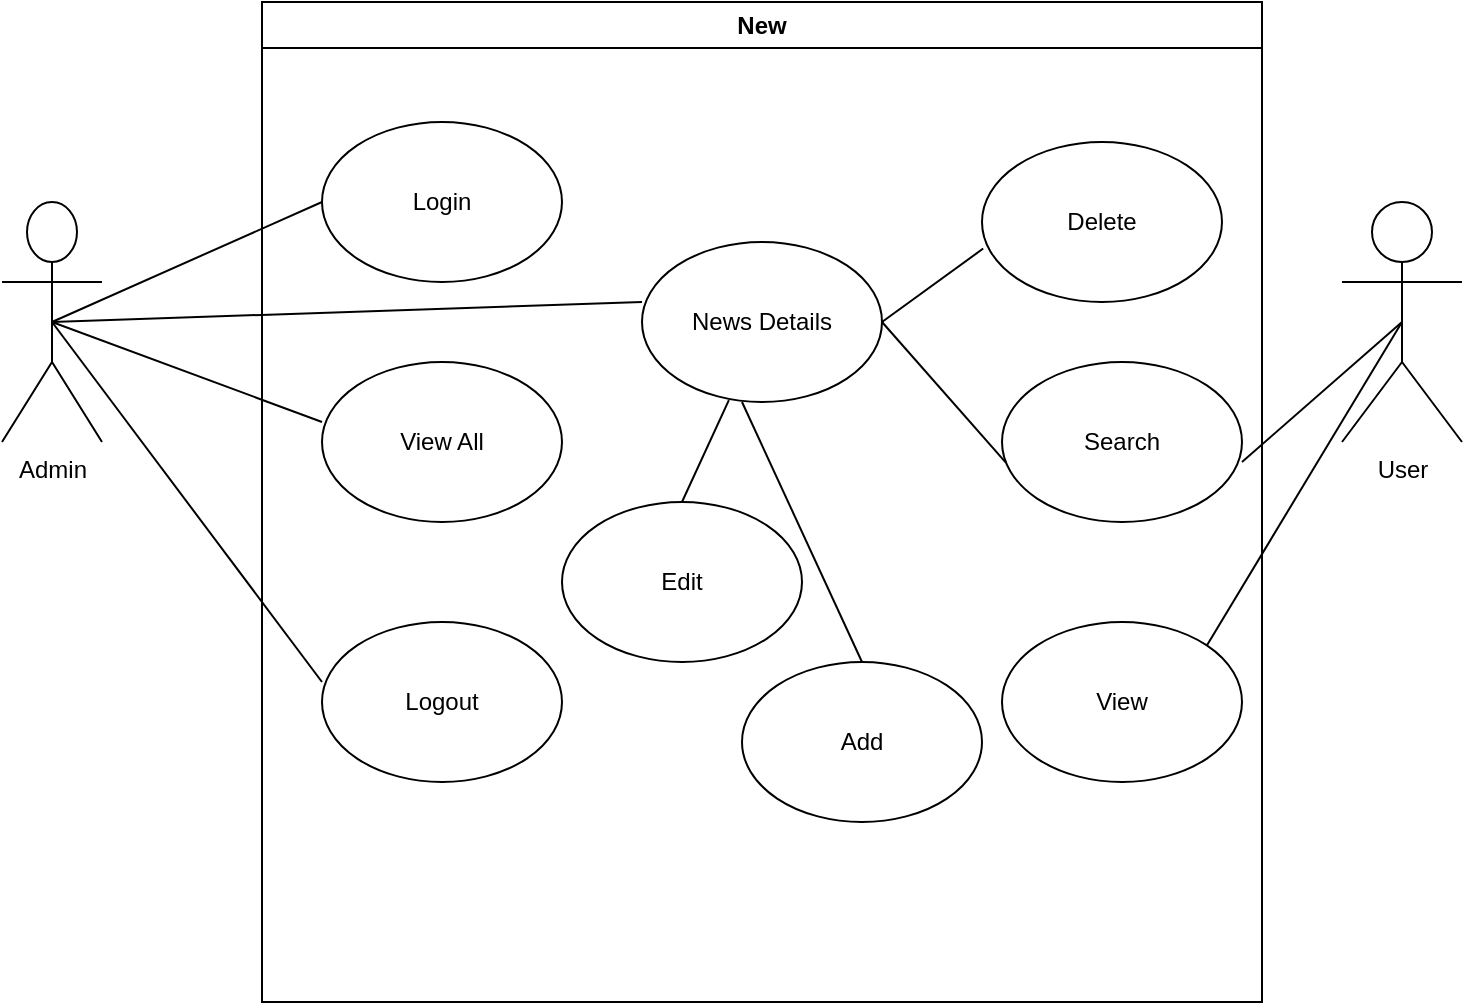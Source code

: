 <mxfile version="21.2.1" type="github">
  <diagram name="Page-1" id="QrZ86uqFvogOm9OgrUtp">
    <mxGraphModel dx="1363" dy="781" grid="1" gridSize="10" guides="1" tooltips="1" connect="1" arrows="1" fold="1" page="1" pageScale="1" pageWidth="850" pageHeight="1100" math="0" shadow="0">
      <root>
        <mxCell id="0" />
        <mxCell id="1" parent="0" />
        <mxCell id="qa3WQoGTM0_-Kdeid-wZ-1" value="New" style="swimlane;whiteSpace=wrap;html=1;" vertex="1" parent="1">
          <mxGeometry x="200" y="100" width="500" height="500" as="geometry" />
        </mxCell>
        <mxCell id="qa3WQoGTM0_-Kdeid-wZ-6" value="Login" style="ellipse;whiteSpace=wrap;html=1;" vertex="1" parent="qa3WQoGTM0_-Kdeid-wZ-1">
          <mxGeometry x="30" y="60" width="120" height="80" as="geometry" />
        </mxCell>
        <mxCell id="qa3WQoGTM0_-Kdeid-wZ-7" value="View All" style="ellipse;whiteSpace=wrap;html=1;" vertex="1" parent="qa3WQoGTM0_-Kdeid-wZ-1">
          <mxGeometry x="30" y="180" width="120" height="80" as="geometry" />
        </mxCell>
        <mxCell id="qa3WQoGTM0_-Kdeid-wZ-8" value="Logout" style="ellipse;whiteSpace=wrap;html=1;" vertex="1" parent="qa3WQoGTM0_-Kdeid-wZ-1">
          <mxGeometry x="30" y="310" width="120" height="80" as="geometry" />
        </mxCell>
        <mxCell id="qa3WQoGTM0_-Kdeid-wZ-9" value="View" style="ellipse;whiteSpace=wrap;html=1;" vertex="1" parent="qa3WQoGTM0_-Kdeid-wZ-1">
          <mxGeometry x="370" y="310" width="120" height="80" as="geometry" />
        </mxCell>
        <mxCell id="qa3WQoGTM0_-Kdeid-wZ-10" value="Search" style="ellipse;whiteSpace=wrap;html=1;" vertex="1" parent="qa3WQoGTM0_-Kdeid-wZ-1">
          <mxGeometry x="370" y="180" width="120" height="80" as="geometry" />
        </mxCell>
        <mxCell id="qa3WQoGTM0_-Kdeid-wZ-11" value="Delete" style="ellipse;whiteSpace=wrap;html=1;" vertex="1" parent="qa3WQoGTM0_-Kdeid-wZ-1">
          <mxGeometry x="360" y="70" width="120" height="80" as="geometry" />
        </mxCell>
        <mxCell id="qa3WQoGTM0_-Kdeid-wZ-12" value="Add" style="ellipse;whiteSpace=wrap;html=1;" vertex="1" parent="qa3WQoGTM0_-Kdeid-wZ-1">
          <mxGeometry x="240" y="330" width="120" height="80" as="geometry" />
        </mxCell>
        <mxCell id="qa3WQoGTM0_-Kdeid-wZ-14" value="News Details" style="ellipse;whiteSpace=wrap;html=1;" vertex="1" parent="qa3WQoGTM0_-Kdeid-wZ-1">
          <mxGeometry x="190" y="120" width="120" height="80" as="geometry" />
        </mxCell>
        <mxCell id="qa3WQoGTM0_-Kdeid-wZ-15" value="Edit" style="ellipse;whiteSpace=wrap;html=1;" vertex="1" parent="qa3WQoGTM0_-Kdeid-wZ-1">
          <mxGeometry x="150" y="250" width="120" height="80" as="geometry" />
        </mxCell>
        <mxCell id="qa3WQoGTM0_-Kdeid-wZ-20" value="" style="endArrow=none;html=1;rounded=0;exitX=0.5;exitY=0;exitDx=0;exitDy=0;entryX=0.362;entryY=0.988;entryDx=0;entryDy=0;entryPerimeter=0;" edge="1" parent="qa3WQoGTM0_-Kdeid-wZ-1" source="qa3WQoGTM0_-Kdeid-wZ-15" target="qa3WQoGTM0_-Kdeid-wZ-14">
          <mxGeometry width="50" height="50" relative="1" as="geometry">
            <mxPoint x="210" y="250" as="sourcePoint" />
            <mxPoint x="260" y="200" as="targetPoint" />
          </mxGeometry>
        </mxCell>
        <mxCell id="qa3WQoGTM0_-Kdeid-wZ-21" value="" style="endArrow=none;html=1;rounded=0;exitX=1;exitY=0.5;exitDx=0;exitDy=0;entryX=0.005;entryY=0.666;entryDx=0;entryDy=0;entryPerimeter=0;" edge="1" parent="qa3WQoGTM0_-Kdeid-wZ-1" source="qa3WQoGTM0_-Kdeid-wZ-14" target="qa3WQoGTM0_-Kdeid-wZ-11">
          <mxGeometry width="50" height="50" relative="1" as="geometry">
            <mxPoint x="310" y="260" as="sourcePoint" />
            <mxPoint x="360" y="210" as="targetPoint" />
          </mxGeometry>
        </mxCell>
        <mxCell id="qa3WQoGTM0_-Kdeid-wZ-22" value="" style="endArrow=none;html=1;rounded=0;exitX=1;exitY=0.5;exitDx=0;exitDy=0;entryX=0.017;entryY=0.63;entryDx=0;entryDy=0;entryPerimeter=0;" edge="1" parent="qa3WQoGTM0_-Kdeid-wZ-1" source="qa3WQoGTM0_-Kdeid-wZ-14" target="qa3WQoGTM0_-Kdeid-wZ-10">
          <mxGeometry width="50" height="50" relative="1" as="geometry">
            <mxPoint x="310" y="400" as="sourcePoint" />
            <mxPoint x="360" y="350" as="targetPoint" />
          </mxGeometry>
        </mxCell>
        <mxCell id="qa3WQoGTM0_-Kdeid-wZ-24" value="" style="endArrow=none;html=1;rounded=0;entryX=0.5;entryY=0;entryDx=0;entryDy=0;" edge="1" parent="qa3WQoGTM0_-Kdeid-wZ-1" target="qa3WQoGTM0_-Kdeid-wZ-12">
          <mxGeometry width="50" height="50" relative="1" as="geometry">
            <mxPoint x="240" y="200" as="sourcePoint" />
            <mxPoint x="300" y="200" as="targetPoint" />
          </mxGeometry>
        </mxCell>
        <mxCell id="qa3WQoGTM0_-Kdeid-wZ-25" value="" style="endArrow=none;html=1;rounded=0;exitX=0.5;exitY=0.5;exitDx=0;exitDy=0;exitPerimeter=0;" edge="1" parent="qa3WQoGTM0_-Kdeid-wZ-1" source="qa3WQoGTM0_-Kdeid-wZ-2">
          <mxGeometry width="50" height="50" relative="1" as="geometry">
            <mxPoint x="140" y="200" as="sourcePoint" />
            <mxPoint x="190" y="150" as="targetPoint" />
          </mxGeometry>
        </mxCell>
        <mxCell id="qa3WQoGTM0_-Kdeid-wZ-26" value="" style="endArrow=none;html=1;rounded=0;entryX=0.5;entryY=0.5;entryDx=0;entryDy=0;entryPerimeter=0;" edge="1" parent="qa3WQoGTM0_-Kdeid-wZ-1" target="qa3WQoGTM0_-Kdeid-wZ-3">
          <mxGeometry width="50" height="50" relative="1" as="geometry">
            <mxPoint x="490" y="230" as="sourcePoint" />
            <mxPoint x="540" y="180" as="targetPoint" />
          </mxGeometry>
        </mxCell>
        <mxCell id="qa3WQoGTM0_-Kdeid-wZ-2" value="Admin" style="shape=umlActor;verticalLabelPosition=bottom;verticalAlign=top;html=1;outlineConnect=0;" vertex="1" parent="1">
          <mxGeometry x="70" y="200" width="50" height="120" as="geometry" />
        </mxCell>
        <mxCell id="qa3WQoGTM0_-Kdeid-wZ-3" value="User" style="shape=umlActor;verticalLabelPosition=bottom;verticalAlign=top;html=1;outlineConnect=0;" vertex="1" parent="1">
          <mxGeometry x="740" y="200" width="60" height="120" as="geometry" />
        </mxCell>
        <mxCell id="qa3WQoGTM0_-Kdeid-wZ-16" value="" style="endArrow=none;html=1;rounded=0;exitX=0.5;exitY=0.5;exitDx=0;exitDy=0;exitPerimeter=0;" edge="1" parent="1" source="qa3WQoGTM0_-Kdeid-wZ-2">
          <mxGeometry width="50" height="50" relative="1" as="geometry">
            <mxPoint x="180" y="250" as="sourcePoint" />
            <mxPoint x="230" y="200" as="targetPoint" />
          </mxGeometry>
        </mxCell>
        <mxCell id="qa3WQoGTM0_-Kdeid-wZ-18" value="" style="endArrow=none;html=1;rounded=0;exitX=0.5;exitY=0.5;exitDx=0;exitDy=0;exitPerimeter=0;" edge="1" parent="1" source="qa3WQoGTM0_-Kdeid-wZ-2">
          <mxGeometry width="50" height="50" relative="1" as="geometry">
            <mxPoint x="180" y="360" as="sourcePoint" />
            <mxPoint x="230" y="310" as="targetPoint" />
          </mxGeometry>
        </mxCell>
        <mxCell id="qa3WQoGTM0_-Kdeid-wZ-19" value="" style="endArrow=none;html=1;rounded=0;exitX=0.5;exitY=0.5;exitDx=0;exitDy=0;exitPerimeter=0;" edge="1" parent="1" source="qa3WQoGTM0_-Kdeid-wZ-2">
          <mxGeometry width="50" height="50" relative="1" as="geometry">
            <mxPoint x="100" y="260" as="sourcePoint" />
            <mxPoint x="230" y="440" as="targetPoint" />
          </mxGeometry>
        </mxCell>
        <mxCell id="qa3WQoGTM0_-Kdeid-wZ-27" value="" style="endArrow=none;html=1;rounded=0;entryX=0.5;entryY=0.5;entryDx=0;entryDy=0;entryPerimeter=0;exitX=1;exitY=0;exitDx=0;exitDy=0;" edge="1" parent="1" source="qa3WQoGTM0_-Kdeid-wZ-9" target="qa3WQoGTM0_-Kdeid-wZ-3">
          <mxGeometry width="50" height="50" relative="1" as="geometry">
            <mxPoint x="680" y="210" as="sourcePoint" />
            <mxPoint x="730" y="160" as="targetPoint" />
          </mxGeometry>
        </mxCell>
      </root>
    </mxGraphModel>
  </diagram>
</mxfile>
